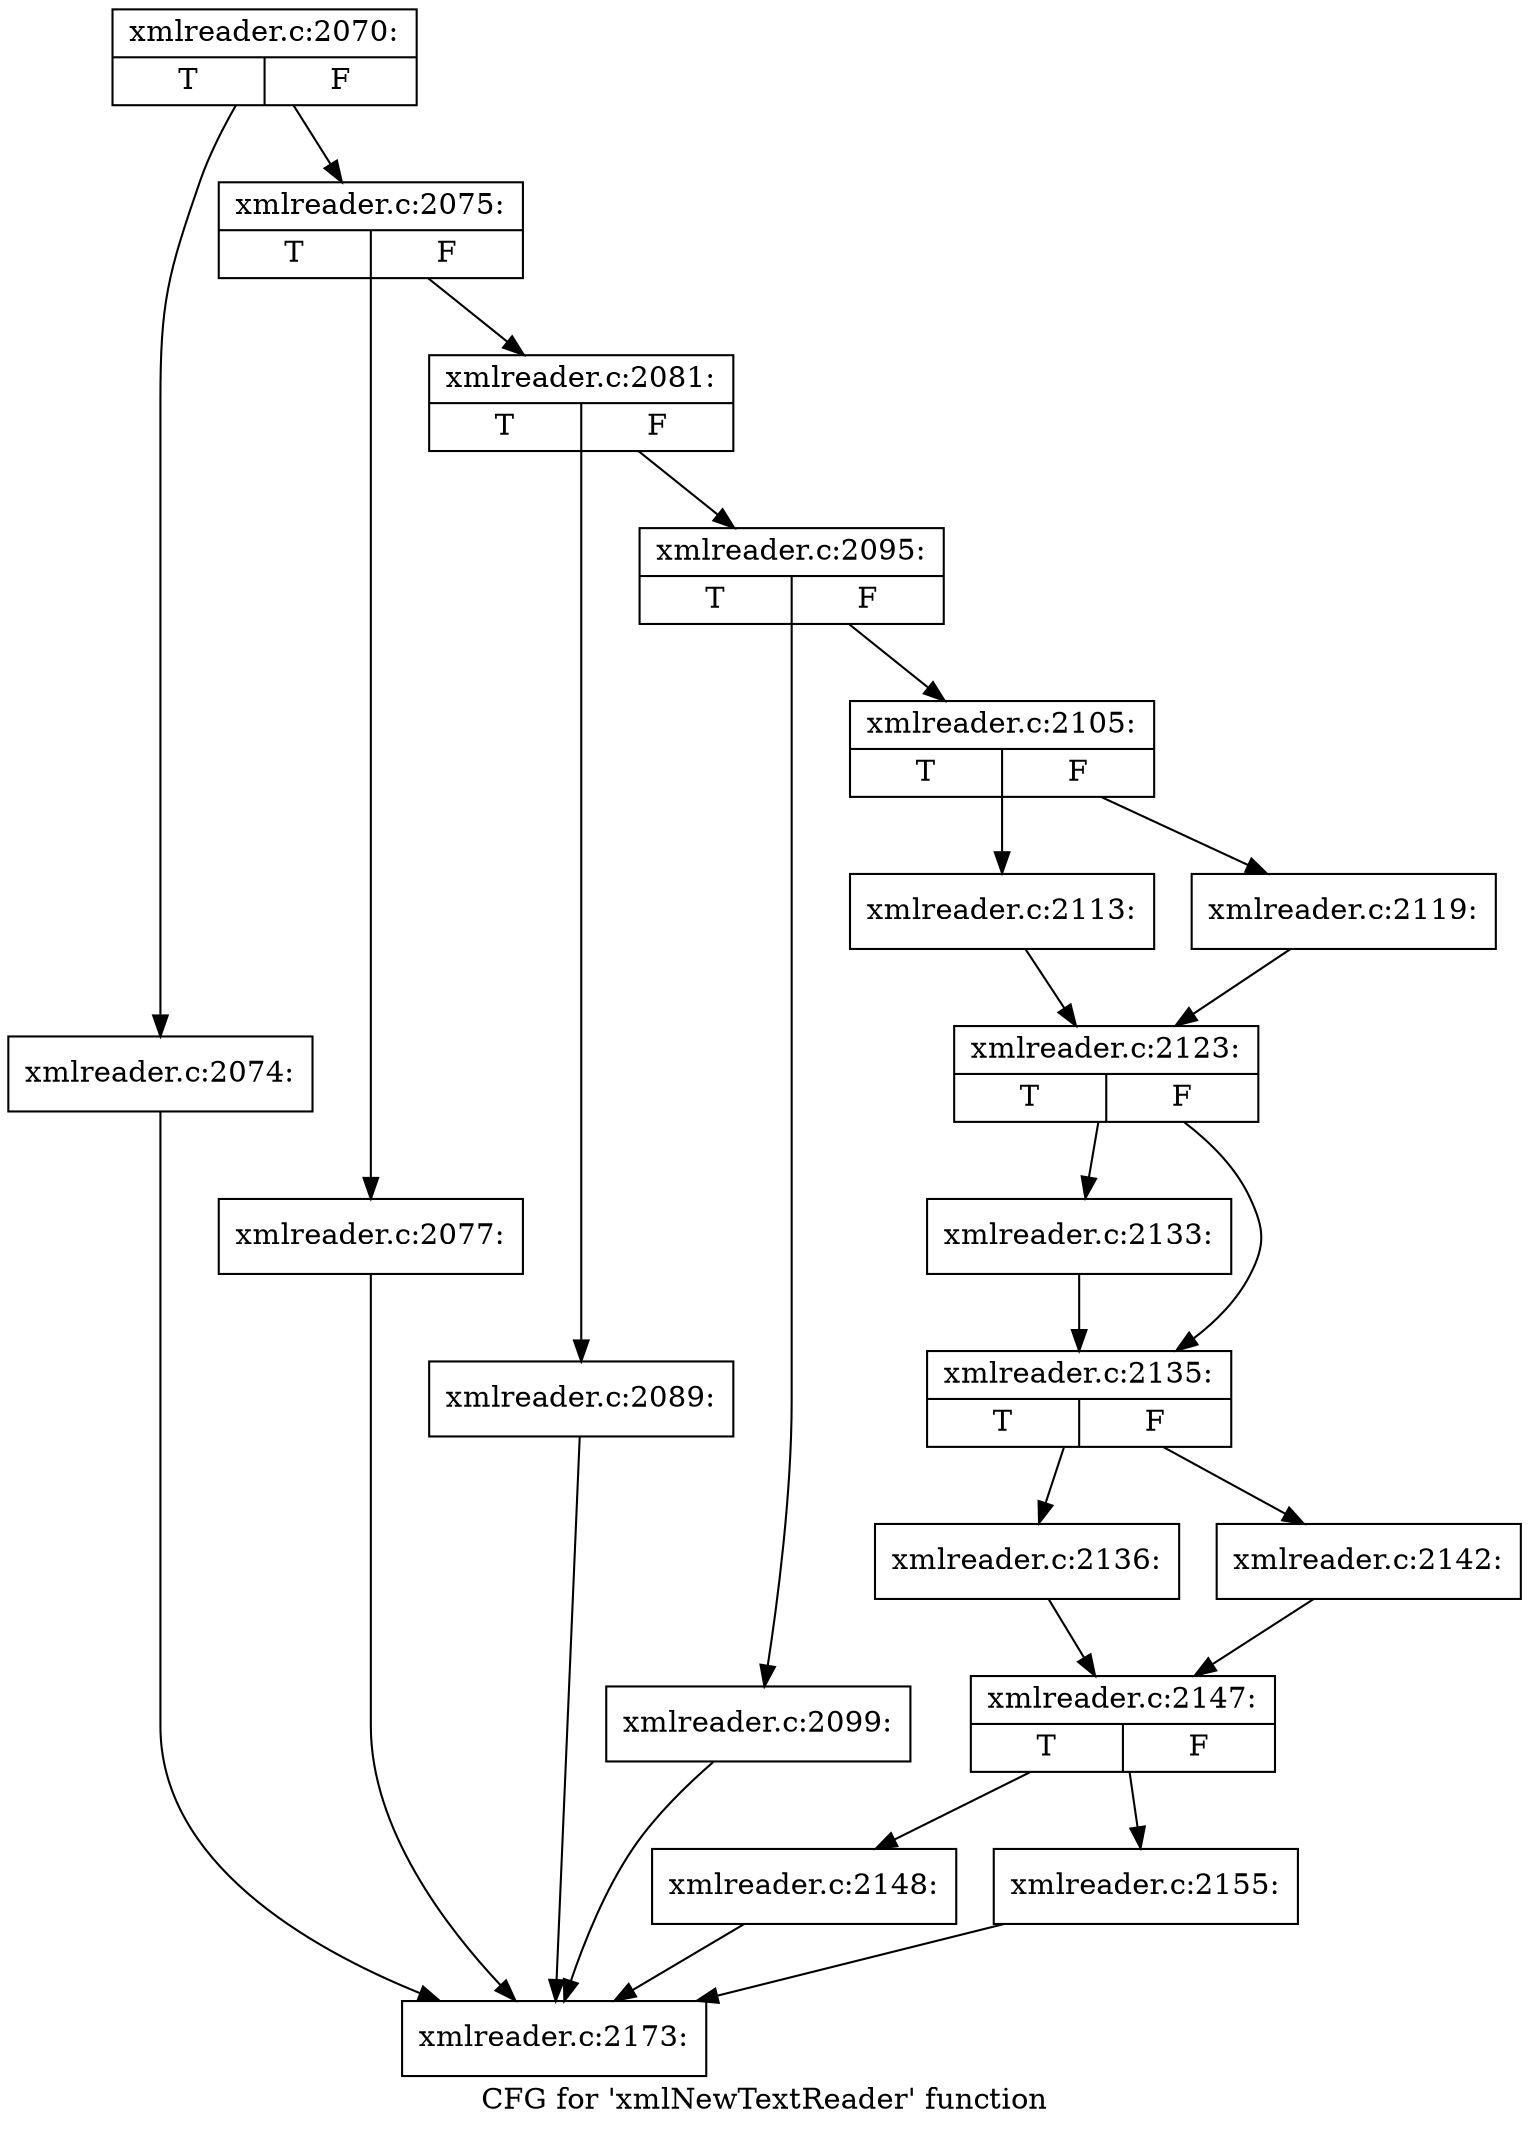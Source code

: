 digraph "CFG for 'xmlNewTextReader' function" {
	label="CFG for 'xmlNewTextReader' function";

	Node0x46ec330 [shape=record,label="{xmlreader.c:2070:|{<s0>T|<s1>F}}"];
	Node0x46ec330 -> Node0x46fe810;
	Node0x46ec330 -> Node0x46fe860;
	Node0x46fe810 [shape=record,label="{xmlreader.c:2074:}"];
	Node0x46fe810 -> Node0x46f4f60;
	Node0x46fe860 [shape=record,label="{xmlreader.c:2075:|{<s0>T|<s1>F}}"];
	Node0x46fe860 -> Node0x43460b0;
	Node0x46fe860 -> Node0x4346100;
	Node0x43460b0 [shape=record,label="{xmlreader.c:2077:}"];
	Node0x43460b0 -> Node0x46f4f60;
	Node0x4346100 [shape=record,label="{xmlreader.c:2081:|{<s0>T|<s1>F}}"];
	Node0x4346100 -> Node0x4701cf0;
	Node0x4346100 -> Node0x4702120;
	Node0x4701cf0 [shape=record,label="{xmlreader.c:2089:}"];
	Node0x4701cf0 -> Node0x46f4f60;
	Node0x4702120 [shape=record,label="{xmlreader.c:2095:|{<s0>T|<s1>F}}"];
	Node0x4702120 -> Node0x4702dc0;
	Node0x4702120 -> Node0x47034b0;
	Node0x4702dc0 [shape=record,label="{xmlreader.c:2099:}"];
	Node0x4702dc0 -> Node0x46f4f60;
	Node0x47034b0 [shape=record,label="{xmlreader.c:2105:|{<s0>T|<s1>F}}"];
	Node0x47034b0 -> Node0x45f5d90;
	Node0x47034b0 -> Node0x4703b70;
	Node0x45f5d90 [shape=record,label="{xmlreader.c:2113:}"];
	Node0x45f5d90 -> Node0x45eeaf0;
	Node0x4703b70 [shape=record,label="{xmlreader.c:2119:}"];
	Node0x4703b70 -> Node0x45eeaf0;
	Node0x45eeaf0 [shape=record,label="{xmlreader.c:2123:|{<s0>T|<s1>F}}"];
	Node0x45eeaf0 -> Node0x4709770;
	Node0x45eeaf0 -> Node0x4709aa0;
	Node0x4709770 [shape=record,label="{xmlreader.c:2133:}"];
	Node0x4709770 -> Node0x4709aa0;
	Node0x4709aa0 [shape=record,label="{xmlreader.c:2135:|{<s0>T|<s1>F}}"];
	Node0x4709aa0 -> Node0x470a4f0;
	Node0x4709aa0 -> Node0x470ae90;
	Node0x470a4f0 [shape=record,label="{xmlreader.c:2136:}"];
	Node0x470a4f0 -> Node0x470a6e0;
	Node0x470ae90 [shape=record,label="{xmlreader.c:2142:}"];
	Node0x470ae90 -> Node0x470a6e0;
	Node0x470a6e0 [shape=record,label="{xmlreader.c:2147:|{<s0>T|<s1>F}}"];
	Node0x470a6e0 -> Node0x470b6d0;
	Node0x470a6e0 -> Node0x4709100;
	Node0x470b6d0 [shape=record,label="{xmlreader.c:2148:}"];
	Node0x470b6d0 -> Node0x46f4f60;
	Node0x4709100 [shape=record,label="{xmlreader.c:2155:}"];
	Node0x4709100 -> Node0x46f4f60;
	Node0x46f4f60 [shape=record,label="{xmlreader.c:2173:}"];
}
